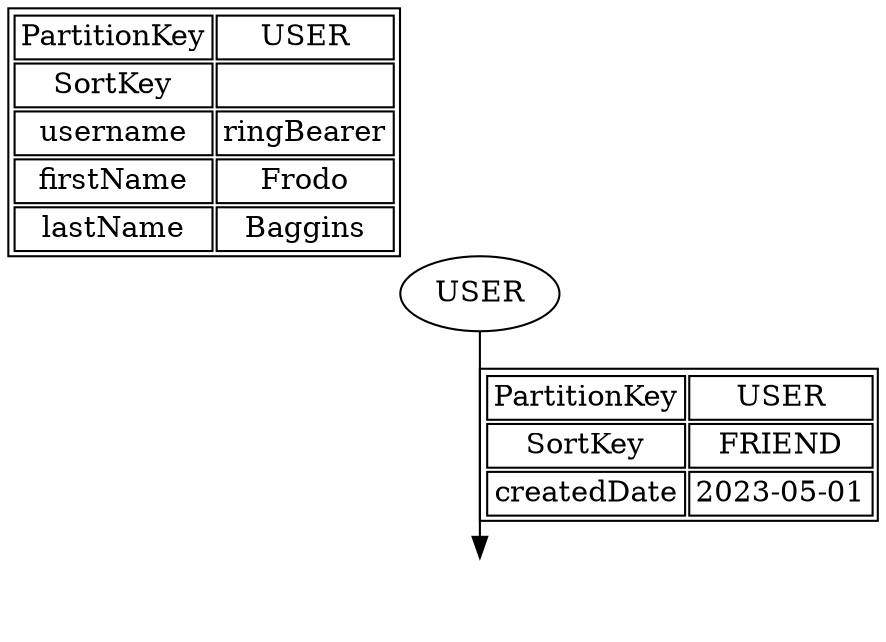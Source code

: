 digraph G {
    USER [xlabel=<
    <table>
       <tr><td>PartitionKey</td><td>USER</td></tr>
       <tr><td>SortKey</td><td></td></tr>
       <tr><td>username</td><td>ringBearer</td></tr>
       <tr><td>firstName</td><td>Frodo</td></tr>
       <tr><td>lastName</td><td>Baggins</td></tr>
    </table>
  >]
  
  n1 [shape=plaintext, label=""]
  
  USER -> n1 [label=<
  <table>
       <tr><td>PartitionKey</td><td>USER</td></tr>
       <tr><td>SortKey</td><td>FRIEND</td></tr>
       <tr><td>createdDate</td><td>2023-05-01</td></tr>
  </table>
  >]
}